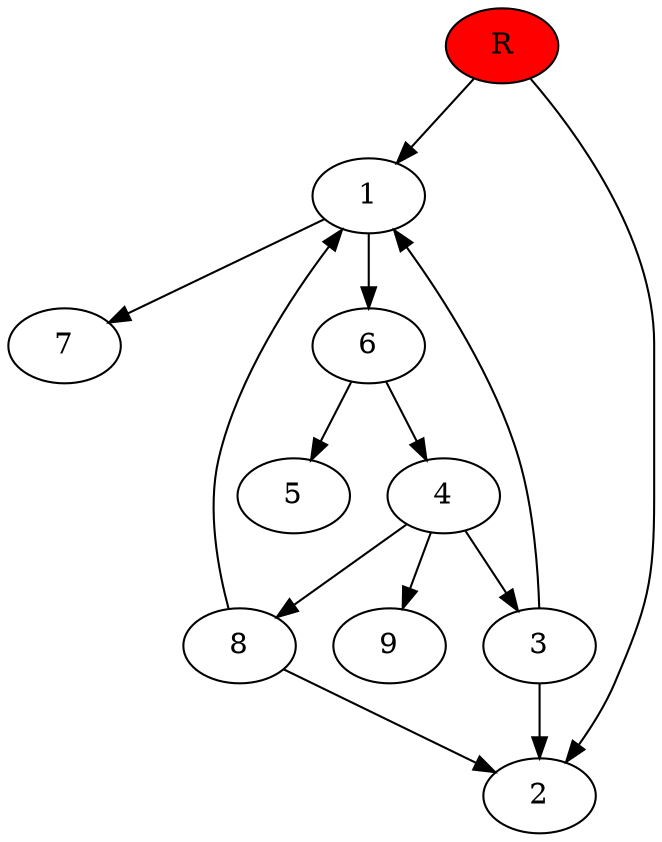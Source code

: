digraph prb22244 {
	1
	2
	3
	4
	5
	6
	7
	8
	R [fillcolor="#ff0000" style=filled]
	1 -> 6
	1 -> 7
	3 -> 1
	3 -> 2
	4 -> 3
	4 -> 8
	4 -> 9
	6 -> 4
	6 -> 5
	8 -> 1
	8 -> 2
	R -> 1
	R -> 2
}
